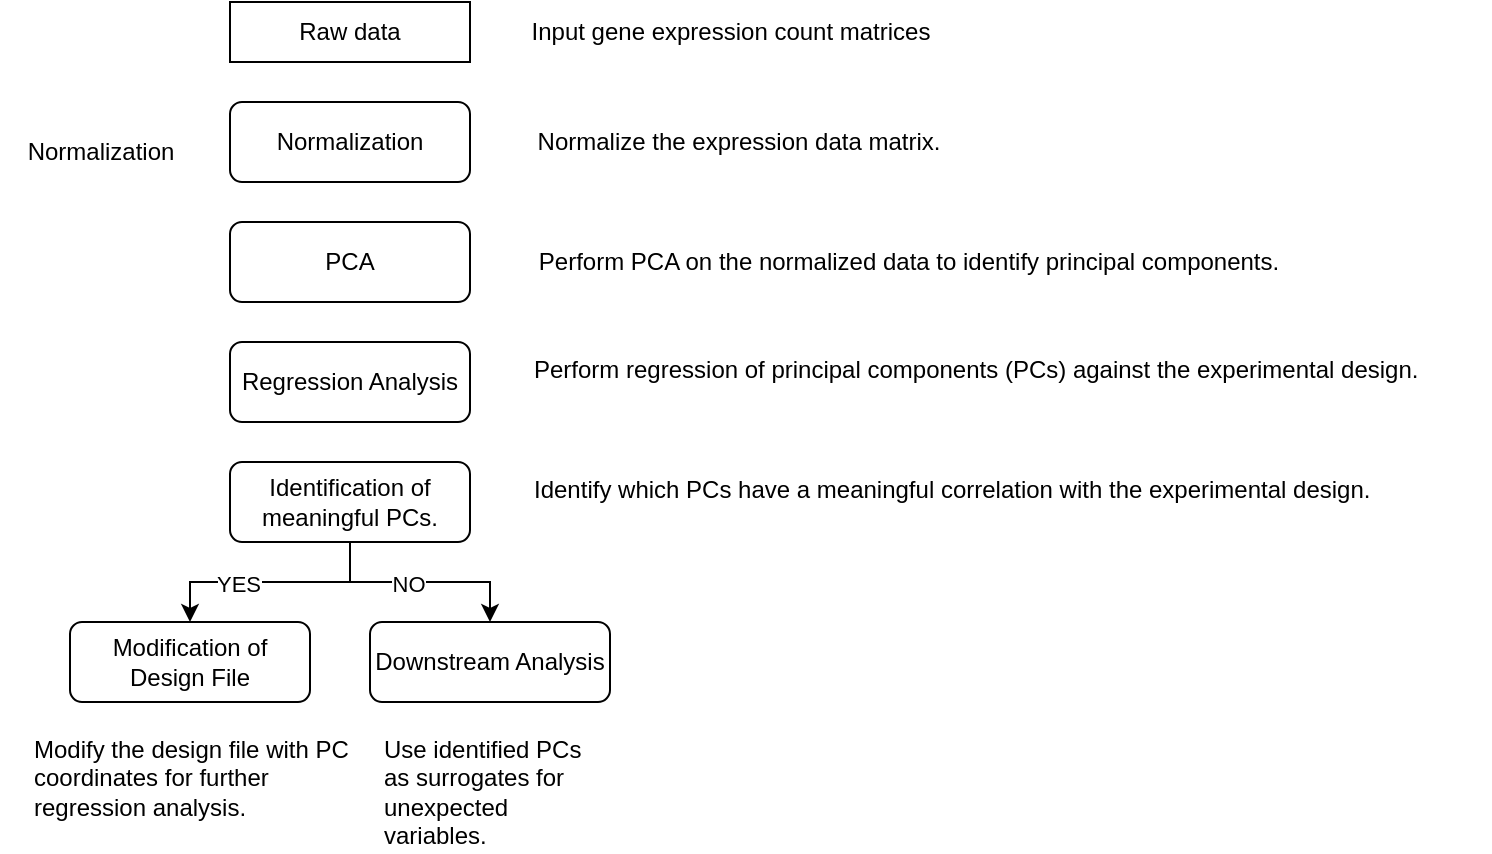 <mxfile version="24.8.2">
  <diagram id="C5RBs43oDa-KdzZeNtuy" name="Page-1">
    <mxGraphModel dx="1151" dy="587" grid="1" gridSize="10" guides="1" tooltips="1" connect="1" arrows="1" fold="1" page="1" pageScale="1" pageWidth="827" pageHeight="1169" math="0" shadow="0">
      <root>
        <mxCell id="WIyWlLk6GJQsqaUBKTNV-0" />
        <mxCell id="WIyWlLk6GJQsqaUBKTNV-1" parent="WIyWlLk6GJQsqaUBKTNV-0" />
        <mxCell id="WIyWlLk6GJQsqaUBKTNV-7" value="Normalization" style="rounded=1;whiteSpace=wrap;html=1;fontSize=12;glass=0;strokeWidth=1;shadow=0;" parent="WIyWlLk6GJQsqaUBKTNV-1" vertex="1">
          <mxGeometry x="160" y="130" width="120" height="40" as="geometry" />
        </mxCell>
        <mxCell id="WIyWlLk6GJQsqaUBKTNV-12" value="PCA" style="rounded=1;whiteSpace=wrap;html=1;fontSize=12;glass=0;strokeWidth=1;shadow=0;" parent="WIyWlLk6GJQsqaUBKTNV-1" vertex="1">
          <mxGeometry x="160" y="190" width="120" height="40" as="geometry" />
        </mxCell>
        <mxCell id="bOdB9gnPUa2tkPVnQq2G-0" value="Input gene expression count matrices" style="text;html=1;align=center;verticalAlign=middle;resizable=0;points=[];autosize=1;strokeColor=none;fillColor=none;" vertex="1" parent="WIyWlLk6GJQsqaUBKTNV-1">
          <mxGeometry x="300" y="80" width="220" height="30" as="geometry" />
        </mxCell>
        <mxCell id="bOdB9gnPUa2tkPVnQq2G-1" value="Normalization" style="text;html=1;align=center;verticalAlign=middle;resizable=0;points=[];autosize=1;strokeColor=none;fillColor=none;" vertex="1" parent="WIyWlLk6GJQsqaUBKTNV-1">
          <mxGeometry x="45" y="140" width="100" height="30" as="geometry" />
        </mxCell>
        <mxCell id="bOdB9gnPUa2tkPVnQq2G-2" value="Raw data" style="rounded=0;whiteSpace=wrap;html=1;" vertex="1" parent="WIyWlLk6GJQsqaUBKTNV-1">
          <mxGeometry x="160" y="80" width="120" height="30" as="geometry" />
        </mxCell>
        <mxCell id="bOdB9gnPUa2tkPVnQq2G-4" value="Regression Analysis" style="rounded=1;whiteSpace=wrap;html=1;fontSize=12;glass=0;strokeWidth=1;shadow=0;" vertex="1" parent="WIyWlLk6GJQsqaUBKTNV-1">
          <mxGeometry x="160" y="250" width="120" height="40" as="geometry" />
        </mxCell>
        <mxCell id="bOdB9gnPUa2tkPVnQq2G-12" style="edgeStyle=orthogonalEdgeStyle;rounded=0;orthogonalLoop=1;jettySize=auto;html=1;exitX=0.5;exitY=1;exitDx=0;exitDy=0;" edge="1" parent="WIyWlLk6GJQsqaUBKTNV-1" source="bOdB9gnPUa2tkPVnQq2G-5" target="bOdB9gnPUa2tkPVnQq2G-11">
          <mxGeometry relative="1" as="geometry" />
        </mxCell>
        <mxCell id="bOdB9gnPUa2tkPVnQq2G-14" value="YES" style="edgeLabel;html=1;align=center;verticalAlign=middle;resizable=0;points=[];" vertex="1" connectable="0" parent="bOdB9gnPUa2tkPVnQq2G-12">
          <mxGeometry x="0.267" y="1" relative="1" as="geometry">
            <mxPoint as="offset" />
          </mxGeometry>
        </mxCell>
        <mxCell id="bOdB9gnPUa2tkPVnQq2G-13" style="edgeStyle=orthogonalEdgeStyle;rounded=0;orthogonalLoop=1;jettySize=auto;html=1;exitX=0.5;exitY=1;exitDx=0;exitDy=0;entryX=0.5;entryY=0;entryDx=0;entryDy=0;" edge="1" parent="WIyWlLk6GJQsqaUBKTNV-1" source="bOdB9gnPUa2tkPVnQq2G-5" target="bOdB9gnPUa2tkPVnQq2G-10">
          <mxGeometry relative="1" as="geometry" />
        </mxCell>
        <mxCell id="bOdB9gnPUa2tkPVnQq2G-15" value="NO" style="edgeLabel;html=1;align=center;verticalAlign=middle;resizable=0;points=[];" vertex="1" connectable="0" parent="bOdB9gnPUa2tkPVnQq2G-13">
          <mxGeometry x="-0.109" y="-1" relative="1" as="geometry">
            <mxPoint as="offset" />
          </mxGeometry>
        </mxCell>
        <mxCell id="bOdB9gnPUa2tkPVnQq2G-5" value="Identification of meaningful PCs." style="rounded=1;whiteSpace=wrap;html=1;fontSize=12;glass=0;strokeWidth=1;shadow=0;" vertex="1" parent="WIyWlLk6GJQsqaUBKTNV-1">
          <mxGeometry x="160" y="310" width="120" height="40" as="geometry" />
        </mxCell>
        <mxCell id="bOdB9gnPUa2tkPVnQq2G-6" value="Normalize the expression data matrix." style="text;html=1;align=center;verticalAlign=middle;resizable=0;points=[];autosize=1;strokeColor=none;fillColor=none;" vertex="1" parent="WIyWlLk6GJQsqaUBKTNV-1">
          <mxGeometry x="304" y="135" width="220" height="30" as="geometry" />
        </mxCell>
        <mxCell id="bOdB9gnPUa2tkPVnQq2G-7" value="Perform PCA on the normalized data to identify principal components." style="text;html=1;align=center;verticalAlign=middle;resizable=0;points=[];autosize=1;strokeColor=none;fillColor=none;" vertex="1" parent="WIyWlLk6GJQsqaUBKTNV-1">
          <mxGeometry x="304" y="195" width="390" height="30" as="geometry" />
        </mxCell>
        <mxCell id="bOdB9gnPUa2tkPVnQq2G-8" value="Perform regression of principal components (PCs) against the experimental design." style="text;whiteSpace=wrap;html=1;" vertex="1" parent="WIyWlLk6GJQsqaUBKTNV-1">
          <mxGeometry x="310" y="250" width="480" height="40" as="geometry" />
        </mxCell>
        <mxCell id="bOdB9gnPUa2tkPVnQq2G-9" value="Identify which PCs have a meaningful correlation with the experimental design." style="text;whiteSpace=wrap;html=1;" vertex="1" parent="WIyWlLk6GJQsqaUBKTNV-1">
          <mxGeometry x="310" y="310" width="450" height="40" as="geometry" />
        </mxCell>
        <mxCell id="bOdB9gnPUa2tkPVnQq2G-10" value="Downstream Analysis" style="rounded=1;whiteSpace=wrap;html=1;fontSize=12;glass=0;strokeWidth=1;shadow=0;" vertex="1" parent="WIyWlLk6GJQsqaUBKTNV-1">
          <mxGeometry x="230" y="390" width="120" height="40" as="geometry" />
        </mxCell>
        <mxCell id="bOdB9gnPUa2tkPVnQq2G-11" value="Modification of Design File" style="rounded=1;whiteSpace=wrap;html=1;fontSize=12;glass=0;strokeWidth=1;shadow=0;" vertex="1" parent="WIyWlLk6GJQsqaUBKTNV-1">
          <mxGeometry x="80" y="390" width="120" height="40" as="geometry" />
        </mxCell>
        <mxCell id="bOdB9gnPUa2tkPVnQq2G-16" value="Use identified PCs as surrogates for unexpected variables." style="text;whiteSpace=wrap;html=1;" vertex="1" parent="WIyWlLk6GJQsqaUBKTNV-1">
          <mxGeometry x="235" y="440" width="115" height="40" as="geometry" />
        </mxCell>
        <mxCell id="bOdB9gnPUa2tkPVnQq2G-17" value="&lt;span style=&quot;background-color: initial;&quot;&gt;Modify the design file with PC coordinates for further regression analysis.&lt;/span&gt;" style="text;whiteSpace=wrap;html=1;" vertex="1" parent="WIyWlLk6GJQsqaUBKTNV-1">
          <mxGeometry x="60" y="440" width="170" height="50" as="geometry" />
        </mxCell>
      </root>
    </mxGraphModel>
  </diagram>
</mxfile>
